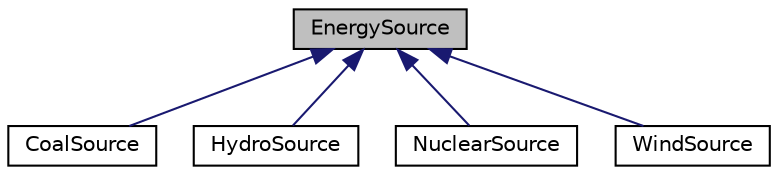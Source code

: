 digraph "EnergySource"
{
 // LATEX_PDF_SIZE
  edge [fontname="Helvetica",fontsize="10",labelfontname="Helvetica",labelfontsize="10"];
  node [fontname="Helvetica",fontsize="10",shape=record];
  Node1 [label="EnergySource",height=0.2,width=0.4,color="black", fillcolor="grey75", style="filled", fontcolor="black",tooltip=" "];
  Node1 -> Node2 [dir="back",color="midnightblue",fontsize="10",style="solid"];
  Node2 [label="CoalSource",height=0.2,width=0.4,color="black", fillcolor="white", style="filled",URL="$classCoalSource.html",tooltip=" "];
  Node1 -> Node3 [dir="back",color="midnightblue",fontsize="10",style="solid"];
  Node3 [label="HydroSource",height=0.2,width=0.4,color="black", fillcolor="white", style="filled",URL="$classHydroSource.html",tooltip=" "];
  Node1 -> Node4 [dir="back",color="midnightblue",fontsize="10",style="solid"];
  Node4 [label="NuclearSource",height=0.2,width=0.4,color="black", fillcolor="white", style="filled",URL="$classNuclearSource.html",tooltip=" "];
  Node1 -> Node5 [dir="back",color="midnightblue",fontsize="10",style="solid"];
  Node5 [label="WindSource",height=0.2,width=0.4,color="black", fillcolor="white", style="filled",URL="$classWindSource.html",tooltip=" "];
}
